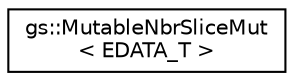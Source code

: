 digraph "Graphical Class Hierarchy"
{
 // LATEX_PDF_SIZE
  edge [fontname="Helvetica",fontsize="10",labelfontname="Helvetica",labelfontsize="10"];
  node [fontname="Helvetica",fontsize="10",shape=record];
  rankdir="LR";
  Node0 [label="gs::MutableNbrSliceMut\l\< EDATA_T \>",height=0.2,width=0.4,color="black", fillcolor="white", style="filled",URL="$classgs_1_1MutableNbrSliceMut.html",tooltip=" "];
}
